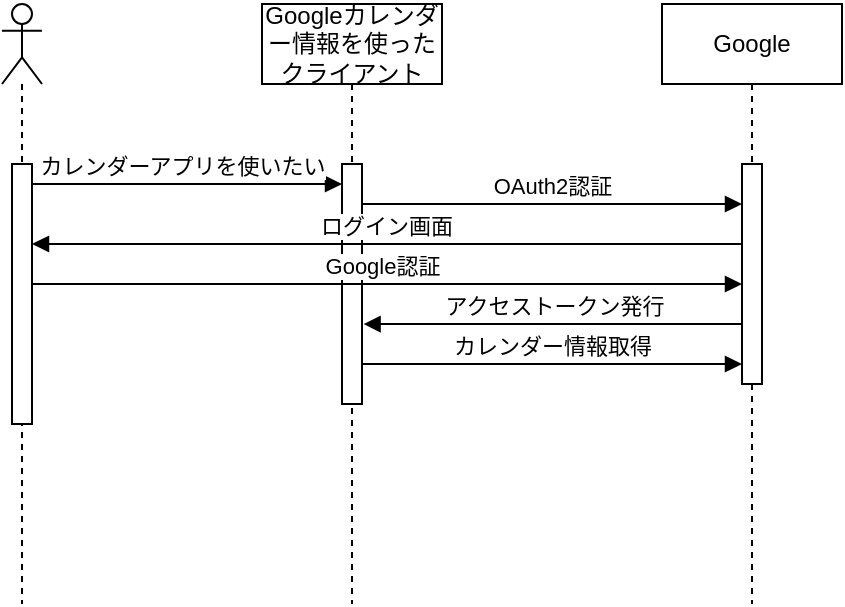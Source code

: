 <mxfile>
    <diagram id="PM8cELV9dmvmEf6_Vdbz" name="Page-1">
        <mxGraphModel dx="1218" dy="691" grid="1" gridSize="10" guides="1" tooltips="1" connect="1" arrows="1" fold="1" page="1" pageScale="1" pageWidth="1600" pageHeight="1200" math="0" shadow="0">
            <root>
                <mxCell id="0"/>
                <mxCell id="1" parent="0"/>
                <mxCell id="2" value="Googleカレンダー情報を使った&lt;br&gt;クライアント" style="shape=umlLifeline;perimeter=lifelinePerimeter;whiteSpace=wrap;html=1;container=1;collapsible=0;recursiveResize=0;outlineConnect=0;" vertex="1" parent="1">
                    <mxGeometry x="240" y="80" width="90" height="300" as="geometry"/>
                </mxCell>
                <mxCell id="7" value="" style="html=1;points=[];perimeter=orthogonalPerimeter;" vertex="1" parent="2">
                    <mxGeometry x="40" y="80" width="10" height="120" as="geometry"/>
                </mxCell>
                <mxCell id="9" value="カレンダーアプリを使いたい" style="html=1;verticalAlign=bottom;endArrow=block;" edge="1" parent="2" source="4">
                    <mxGeometry x="-0.004" width="80" relative="1" as="geometry">
                        <mxPoint x="-35" y="90" as="sourcePoint"/>
                        <mxPoint x="40" y="90" as="targetPoint"/>
                        <mxPoint as="offset"/>
                    </mxGeometry>
                </mxCell>
                <mxCell id="3" value="Google" style="shape=umlLifeline;perimeter=lifelinePerimeter;whiteSpace=wrap;html=1;container=1;collapsible=0;recursiveResize=0;outlineConnect=0;" vertex="1" parent="1">
                    <mxGeometry x="440" y="80" width="90" height="300" as="geometry"/>
                </mxCell>
                <mxCell id="8" value="" style="html=1;points=[];perimeter=orthogonalPerimeter;" vertex="1" parent="3">
                    <mxGeometry x="40" y="80" width="10" height="110" as="geometry"/>
                </mxCell>
                <mxCell id="10" value="OAuth2認証" style="html=1;verticalAlign=bottom;endArrow=block;" edge="1" parent="3">
                    <mxGeometry width="80" relative="1" as="geometry">
                        <mxPoint x="-150" y="100" as="sourcePoint"/>
                        <mxPoint x="40" y="100" as="targetPoint"/>
                    </mxGeometry>
                </mxCell>
                <mxCell id="12" value="Google認証" style="html=1;verticalAlign=bottom;endArrow=block;" edge="1" parent="3" source="4">
                    <mxGeometry width="80" relative="1" as="geometry">
                        <mxPoint x="-35" y="140" as="sourcePoint"/>
                        <mxPoint x="40" y="140" as="targetPoint"/>
                    </mxGeometry>
                </mxCell>
                <mxCell id="4" value="" style="shape=umlLifeline;participant=umlActor;perimeter=lifelinePerimeter;whiteSpace=wrap;html=1;container=1;collapsible=0;recursiveResize=0;verticalAlign=top;spacingTop=36;outlineConnect=0;" vertex="1" parent="1">
                    <mxGeometry x="110" y="80" width="20" height="300" as="geometry"/>
                </mxCell>
                <mxCell id="5" value="" style="html=1;points=[];perimeter=orthogonalPerimeter;" vertex="1" parent="4">
                    <mxGeometry x="5" y="80" width="10" height="130" as="geometry"/>
                </mxCell>
                <mxCell id="11" value="ログイン画面" style="html=1;verticalAlign=bottom;endArrow=block;exitX=-0.054;exitY=0.364;exitDx=0;exitDy=0;exitPerimeter=0;" edge="1" parent="1" source="8" target="5">
                    <mxGeometry width="80" relative="1" as="geometry">
                        <mxPoint x="480" y="200" as="sourcePoint"/>
                        <mxPoint x="130" y="200" as="targetPoint"/>
                        <Array as="points">
                            <mxPoint x="410" y="200"/>
                        </Array>
                    </mxGeometry>
                </mxCell>
                <mxCell id="14" value="アクセストークン発行" style="html=1;verticalAlign=bottom;endArrow=block;entryX=1.079;entryY=0.667;entryDx=0;entryDy=0;entryPerimeter=0;" edge="1" parent="1" target="7">
                    <mxGeometry x="-0.001" width="80" relative="1" as="geometry">
                        <mxPoint x="480" y="240" as="sourcePoint"/>
                        <mxPoint x="350" y="240" as="targetPoint"/>
                        <mxPoint as="offset"/>
                    </mxGeometry>
                </mxCell>
                <mxCell id="15" value="カレンダー情報取得" style="html=1;verticalAlign=bottom;endArrow=block;" edge="1" parent="1">
                    <mxGeometry width="80" relative="1" as="geometry">
                        <mxPoint x="290" y="260" as="sourcePoint"/>
                        <mxPoint x="480" y="260" as="targetPoint"/>
                    </mxGeometry>
                </mxCell>
            </root>
        </mxGraphModel>
    </diagram>
</mxfile>